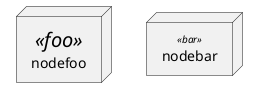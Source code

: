{
  "sha1": "caixv2yan9tjwx4fzweqgq2e63ozllg",
  "insertion": {
    "when": "2024-06-01T09:03:01.144Z",
    "url": "https://photos.app.goo.gl/FfSh5nystMQYh26V9",
    "user": "plantuml@gmail.com"
  }
}
@startuml

<style>
node {
  stereotype {
    FontSize 20
    
    .bar {
    	FontSize 10
    }
  }
}
</style>

node nodefoo <<foo>>
node nodebar <<bar>>


@enduml
